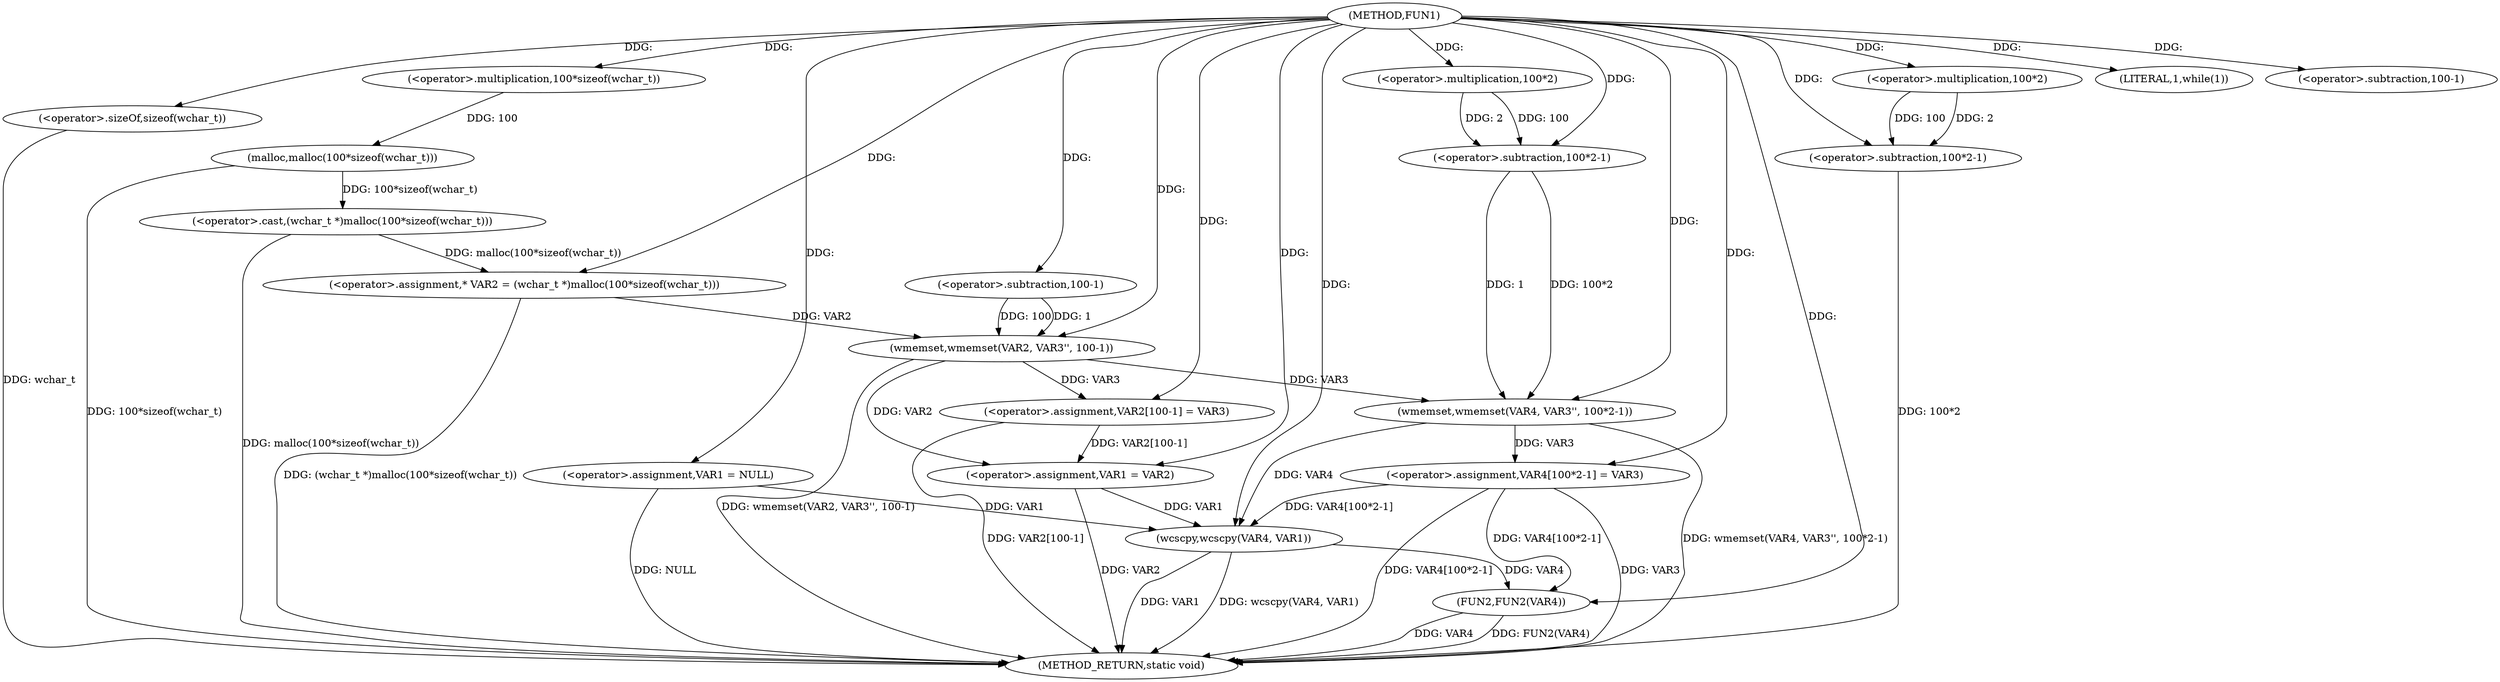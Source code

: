 digraph FUN1 {  
"1000100" [label = "(METHOD,FUN1)" ]
"1000161" [label = "(METHOD_RETURN,static void)" ]
"1000103" [label = "(<operator>.assignment,VAR1 = NULL)" ]
"1000107" [label = "(LITERAL,1,while(1))" ]
"1000111" [label = "(<operator>.assignment,* VAR2 = (wchar_t *)malloc(100*sizeof(wchar_t)))" ]
"1000113" [label = "(<operator>.cast,(wchar_t *)malloc(100*sizeof(wchar_t)))" ]
"1000115" [label = "(malloc,malloc(100*sizeof(wchar_t)))" ]
"1000116" [label = "(<operator>.multiplication,100*sizeof(wchar_t))" ]
"1000118" [label = "(<operator>.sizeOf,sizeof(wchar_t))" ]
"1000120" [label = "(wmemset,wmemset(VAR2, VAR3'', 100-1))" ]
"1000123" [label = "(<operator>.subtraction,100-1)" ]
"1000126" [label = "(<operator>.assignment,VAR2[100-1] = VAR3)" ]
"1000129" [label = "(<operator>.subtraction,100-1)" ]
"1000133" [label = "(<operator>.assignment,VAR1 = VAR2)" ]
"1000139" [label = "(wmemset,wmemset(VAR4, VAR3'', 100*2-1))" ]
"1000142" [label = "(<operator>.subtraction,100*2-1)" ]
"1000143" [label = "(<operator>.multiplication,100*2)" ]
"1000147" [label = "(<operator>.assignment,VAR4[100*2-1] = VAR3)" ]
"1000150" [label = "(<operator>.subtraction,100*2-1)" ]
"1000151" [label = "(<operator>.multiplication,100*2)" ]
"1000156" [label = "(wcscpy,wcscpy(VAR4, VAR1))" ]
"1000159" [label = "(FUN2,FUN2(VAR4))" ]
  "1000159" -> "1000161"  [ label = "DDG: FUN2(VAR4)"] 
  "1000150" -> "1000161"  [ label = "DDG: 100*2"] 
  "1000103" -> "1000161"  [ label = "DDG: NULL"] 
  "1000159" -> "1000161"  [ label = "DDG: VAR4"] 
  "1000139" -> "1000161"  [ label = "DDG: wmemset(VAR4, VAR3'', 100*2-1)"] 
  "1000113" -> "1000161"  [ label = "DDG: malloc(100*sizeof(wchar_t))"] 
  "1000147" -> "1000161"  [ label = "DDG: VAR4[100*2-1]"] 
  "1000126" -> "1000161"  [ label = "DDG: VAR2[100-1]"] 
  "1000156" -> "1000161"  [ label = "DDG: wcscpy(VAR4, VAR1)"] 
  "1000118" -> "1000161"  [ label = "DDG: wchar_t"] 
  "1000147" -> "1000161"  [ label = "DDG: VAR3"] 
  "1000156" -> "1000161"  [ label = "DDG: VAR1"] 
  "1000133" -> "1000161"  [ label = "DDG: VAR2"] 
  "1000111" -> "1000161"  [ label = "DDG: (wchar_t *)malloc(100*sizeof(wchar_t))"] 
  "1000120" -> "1000161"  [ label = "DDG: wmemset(VAR2, VAR3'', 100-1)"] 
  "1000115" -> "1000161"  [ label = "DDG: 100*sizeof(wchar_t)"] 
  "1000100" -> "1000103"  [ label = "DDG: "] 
  "1000100" -> "1000107"  [ label = "DDG: "] 
  "1000113" -> "1000111"  [ label = "DDG: malloc(100*sizeof(wchar_t))"] 
  "1000100" -> "1000111"  [ label = "DDG: "] 
  "1000115" -> "1000113"  [ label = "DDG: 100*sizeof(wchar_t)"] 
  "1000116" -> "1000115"  [ label = "DDG: 100"] 
  "1000100" -> "1000116"  [ label = "DDG: "] 
  "1000100" -> "1000118"  [ label = "DDG: "] 
  "1000111" -> "1000120"  [ label = "DDG: VAR2"] 
  "1000100" -> "1000120"  [ label = "DDG: "] 
  "1000123" -> "1000120"  [ label = "DDG: 100"] 
  "1000123" -> "1000120"  [ label = "DDG: 1"] 
  "1000100" -> "1000123"  [ label = "DDG: "] 
  "1000120" -> "1000126"  [ label = "DDG: VAR3"] 
  "1000100" -> "1000126"  [ label = "DDG: "] 
  "1000100" -> "1000129"  [ label = "DDG: "] 
  "1000120" -> "1000133"  [ label = "DDG: VAR2"] 
  "1000126" -> "1000133"  [ label = "DDG: VAR2[100-1]"] 
  "1000100" -> "1000133"  [ label = "DDG: "] 
  "1000100" -> "1000139"  [ label = "DDG: "] 
  "1000120" -> "1000139"  [ label = "DDG: VAR3"] 
  "1000142" -> "1000139"  [ label = "DDG: 100*2"] 
  "1000142" -> "1000139"  [ label = "DDG: 1"] 
  "1000143" -> "1000142"  [ label = "DDG: 100"] 
  "1000143" -> "1000142"  [ label = "DDG: 2"] 
  "1000100" -> "1000143"  [ label = "DDG: "] 
  "1000100" -> "1000142"  [ label = "DDG: "] 
  "1000139" -> "1000147"  [ label = "DDG: VAR3"] 
  "1000100" -> "1000147"  [ label = "DDG: "] 
  "1000151" -> "1000150"  [ label = "DDG: 100"] 
  "1000151" -> "1000150"  [ label = "DDG: 2"] 
  "1000100" -> "1000151"  [ label = "DDG: "] 
  "1000100" -> "1000150"  [ label = "DDG: "] 
  "1000139" -> "1000156"  [ label = "DDG: VAR4"] 
  "1000147" -> "1000156"  [ label = "DDG: VAR4[100*2-1]"] 
  "1000100" -> "1000156"  [ label = "DDG: "] 
  "1000103" -> "1000156"  [ label = "DDG: VAR1"] 
  "1000133" -> "1000156"  [ label = "DDG: VAR1"] 
  "1000156" -> "1000159"  [ label = "DDG: VAR4"] 
  "1000147" -> "1000159"  [ label = "DDG: VAR4[100*2-1]"] 
  "1000100" -> "1000159"  [ label = "DDG: "] 
}
